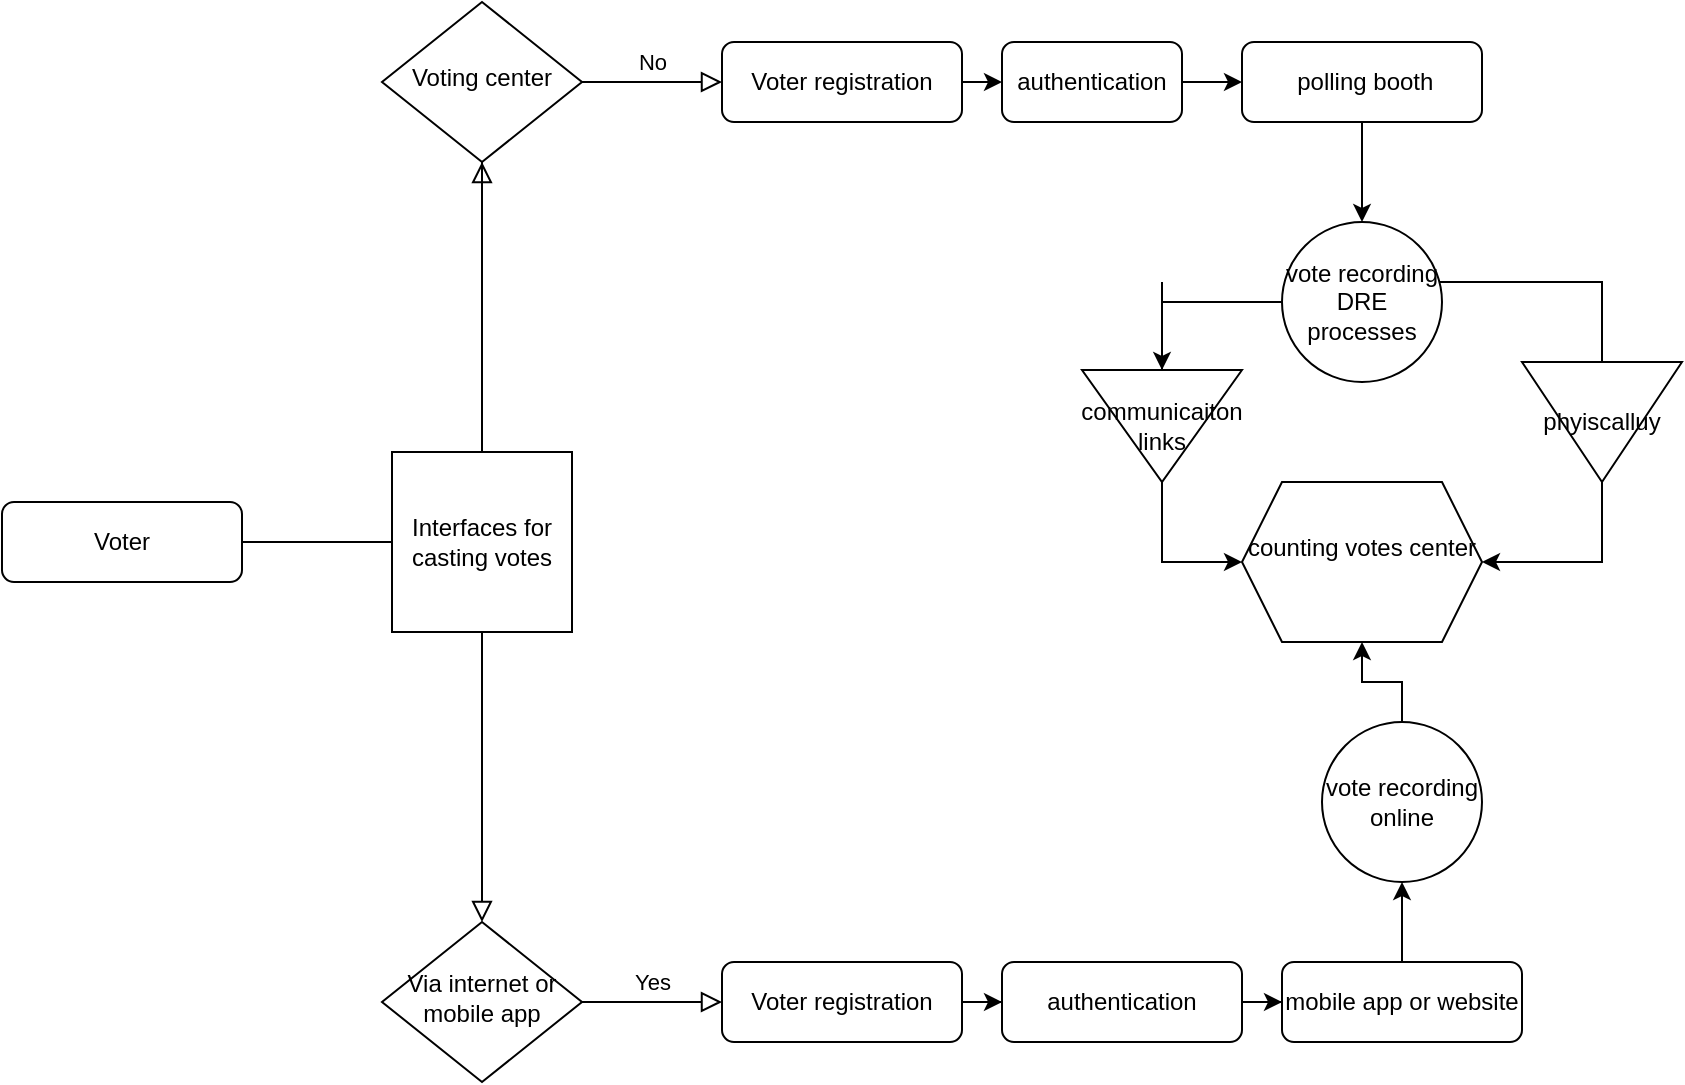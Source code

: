<mxfile version="22.1.7" type="github">
  <diagram id="C5RBs43oDa-KdzZeNtuy" name="Page-1">
    <mxGraphModel dx="1886" dy="525" grid="1" gridSize="10" guides="1" tooltips="1" connect="1" arrows="1" fold="1" page="1" pageScale="1" pageWidth="827" pageHeight="1169" math="0" shadow="0">
      <root>
        <mxCell id="WIyWlLk6GJQsqaUBKTNV-0" />
        <mxCell id="WIyWlLk6GJQsqaUBKTNV-1" parent="WIyWlLk6GJQsqaUBKTNV-0" />
        <mxCell id="WIyWlLk6GJQsqaUBKTNV-2" value="" style="rounded=0;html=1;jettySize=auto;orthogonalLoop=1;fontSize=11;endArrow=block;endFill=0;endSize=8;strokeWidth=1;shadow=0;labelBackgroundColor=none;edgeStyle=orthogonalEdgeStyle;" parent="WIyWlLk6GJQsqaUBKTNV-1" source="WIyWlLk6GJQsqaUBKTNV-3" target="WIyWlLk6GJQsqaUBKTNV-6" edge="1">
          <mxGeometry relative="1" as="geometry" />
        </mxCell>
        <mxCell id="WIyWlLk6GJQsqaUBKTNV-3" value="Voter" style="rounded=1;whiteSpace=wrap;html=1;fontSize=12;glass=0;strokeWidth=1;shadow=0;" parent="WIyWlLk6GJQsqaUBKTNV-1" vertex="1">
          <mxGeometry x="-20" y="420" width="120" height="40" as="geometry" />
        </mxCell>
        <mxCell id="WIyWlLk6GJQsqaUBKTNV-4" value="Yes" style="rounded=0;html=1;jettySize=auto;orthogonalLoop=1;fontSize=11;endArrow=block;endFill=0;endSize=8;strokeWidth=1;shadow=0;labelBackgroundColor=none;edgeStyle=orthogonalEdgeStyle;" parent="WIyWlLk6GJQsqaUBKTNV-1" source="WIyWlLk6GJQsqaUBKTNV-6" target="WIyWlLk6GJQsqaUBKTNV-10" edge="1">
          <mxGeometry y="20" relative="1" as="geometry">
            <mxPoint as="offset" />
          </mxGeometry>
        </mxCell>
        <mxCell id="WIyWlLk6GJQsqaUBKTNV-5" value="No" style="edgeStyle=orthogonalEdgeStyle;rounded=0;html=1;jettySize=auto;orthogonalLoop=1;fontSize=11;endArrow=block;endFill=0;endSize=8;strokeWidth=1;shadow=0;labelBackgroundColor=none;" parent="WIyWlLk6GJQsqaUBKTNV-1" source="WIyWlLk6GJQsqaUBKTNV-6" target="WIyWlLk6GJQsqaUBKTNV-7" edge="1">
          <mxGeometry y="10" relative="1" as="geometry">
            <mxPoint as="offset" />
          </mxGeometry>
        </mxCell>
        <mxCell id="WIyWlLk6GJQsqaUBKTNV-6" value="Voting center" style="rhombus;whiteSpace=wrap;html=1;shadow=0;fontFamily=Helvetica;fontSize=12;align=center;strokeWidth=1;spacing=6;spacingTop=-4;" parent="WIyWlLk6GJQsqaUBKTNV-1" vertex="1">
          <mxGeometry x="170" y="170" width="100" height="80" as="geometry" />
        </mxCell>
        <mxCell id="WIyWlLk6GJQsqaUBKTNV-7" value="Voter registration" style="rounded=1;whiteSpace=wrap;html=1;fontSize=12;glass=0;strokeWidth=1;shadow=0;" parent="WIyWlLk6GJQsqaUBKTNV-1" vertex="1">
          <mxGeometry x="340" y="190" width="120" height="40" as="geometry" />
        </mxCell>
        <mxCell id="WIyWlLk6GJQsqaUBKTNV-9" value="Yes" style="edgeStyle=orthogonalEdgeStyle;rounded=0;html=1;jettySize=auto;orthogonalLoop=1;fontSize=11;endArrow=block;endFill=0;endSize=8;strokeWidth=1;shadow=0;labelBackgroundColor=none;" parent="WIyWlLk6GJQsqaUBKTNV-1" source="WIyWlLk6GJQsqaUBKTNV-10" target="WIyWlLk6GJQsqaUBKTNV-12" edge="1">
          <mxGeometry y="10" relative="1" as="geometry">
            <mxPoint as="offset" />
          </mxGeometry>
        </mxCell>
        <mxCell id="WIyWlLk6GJQsqaUBKTNV-10" value="Via internet or mobile app" style="rhombus;whiteSpace=wrap;html=1;shadow=0;fontFamily=Helvetica;fontSize=12;align=center;strokeWidth=1;spacing=6;spacingTop=-4;" parent="WIyWlLk6GJQsqaUBKTNV-1" vertex="1">
          <mxGeometry x="170" y="630" width="100" height="80" as="geometry" />
        </mxCell>
        <mxCell id="oNvKH-erL2oFw-s5GAdY-20" style="edgeStyle=orthogonalEdgeStyle;rounded=0;orthogonalLoop=1;jettySize=auto;html=1;entryX=0;entryY=0.5;entryDx=0;entryDy=0;" edge="1" parent="WIyWlLk6GJQsqaUBKTNV-1" source="WIyWlLk6GJQsqaUBKTNV-12" target="oNvKH-erL2oFw-s5GAdY-18">
          <mxGeometry relative="1" as="geometry" />
        </mxCell>
        <mxCell id="WIyWlLk6GJQsqaUBKTNV-12" value="Voter registration" style="rounded=1;whiteSpace=wrap;html=1;fontSize=12;glass=0;strokeWidth=1;shadow=0;" parent="WIyWlLk6GJQsqaUBKTNV-1" vertex="1">
          <mxGeometry x="340" y="650" width="120" height="40" as="geometry" />
        </mxCell>
        <mxCell id="oNvKH-erL2oFw-s5GAdY-0" value="&amp;nbsp;polling booth" style="rounded=1;whiteSpace=wrap;html=1;fontSize=12;glass=0;strokeWidth=1;shadow=0;" vertex="1" parent="WIyWlLk6GJQsqaUBKTNV-1">
          <mxGeometry x="600" y="190" width="120" height="40" as="geometry" />
        </mxCell>
        <mxCell id="oNvKH-erL2oFw-s5GAdY-1" value="" style="endArrow=classic;html=1;rounded=0;entryX=0;entryY=0.5;entryDx=0;entryDy=0;exitX=1;exitY=0.5;exitDx=0;exitDy=0;" edge="1" parent="WIyWlLk6GJQsqaUBKTNV-1" source="oNvKH-erL2oFw-s5GAdY-14" target="oNvKH-erL2oFw-s5GAdY-0">
          <mxGeometry width="50" height="50" relative="1" as="geometry">
            <mxPoint x="380" y="310" as="sourcePoint" />
            <mxPoint x="430" y="260" as="targetPoint" />
          </mxGeometry>
        </mxCell>
        <mxCell id="oNvKH-erL2oFw-s5GAdY-10" style="edgeStyle=orthogonalEdgeStyle;rounded=0;orthogonalLoop=1;jettySize=auto;html=1;entryX=1;entryY=0.5;entryDx=0;entryDy=0;" edge="1" parent="WIyWlLk6GJQsqaUBKTNV-1" source="oNvKH-erL2oFw-s5GAdY-2" target="oNvKH-erL2oFw-s5GAdY-6">
          <mxGeometry relative="1" as="geometry">
            <mxPoint x="670.0" y="450" as="targetPoint" />
            <Array as="points">
              <mxPoint x="780" y="310" />
              <mxPoint x="780" y="450" />
            </Array>
          </mxGeometry>
        </mxCell>
        <mxCell id="oNvKH-erL2oFw-s5GAdY-12" style="edgeStyle=orthogonalEdgeStyle;rounded=0;orthogonalLoop=1;jettySize=auto;html=1;entryX=0;entryY=0.5;entryDx=0;entryDy=0;" edge="1" parent="WIyWlLk6GJQsqaUBKTNV-1" source="oNvKH-erL2oFw-s5GAdY-32" target="oNvKH-erL2oFw-s5GAdY-6">
          <mxGeometry relative="1" as="geometry">
            <mxPoint x="490.0" y="470" as="targetPoint" />
            <Array as="points">
              <mxPoint x="560" y="310" />
              <mxPoint x="560" y="450" />
            </Array>
          </mxGeometry>
        </mxCell>
        <mxCell id="oNvKH-erL2oFw-s5GAdY-2" value="vote recording DRE processes " style="ellipse;whiteSpace=wrap;html=1;aspect=fixed;" vertex="1" parent="WIyWlLk6GJQsqaUBKTNV-1">
          <mxGeometry x="620" y="280" width="80" height="80" as="geometry" />
        </mxCell>
        <mxCell id="oNvKH-erL2oFw-s5GAdY-3" value="" style="endArrow=classic;html=1;rounded=0;exitX=0.5;exitY=1;exitDx=0;exitDy=0;entryX=0.5;entryY=0;entryDx=0;entryDy=0;" edge="1" parent="WIyWlLk6GJQsqaUBKTNV-1" source="oNvKH-erL2oFw-s5GAdY-0" target="oNvKH-erL2oFw-s5GAdY-2">
          <mxGeometry width="50" height="50" relative="1" as="geometry">
            <mxPoint x="480" y="260" as="sourcePoint" />
            <mxPoint x="510" y="260" as="targetPoint" />
          </mxGeometry>
        </mxCell>
        <mxCell id="oNvKH-erL2oFw-s5GAdY-6" value="&#xa;counting votes center&#xa;&#xa;" style="shape=hexagon;perimeter=hexagonPerimeter2;whiteSpace=wrap;html=1;fixedSize=1;" vertex="1" parent="WIyWlLk6GJQsqaUBKTNV-1">
          <mxGeometry x="600" y="410" width="120" height="80" as="geometry" />
        </mxCell>
        <mxCell id="oNvKH-erL2oFw-s5GAdY-13" value="Interfaces for casting votes" style="whiteSpace=wrap;html=1;aspect=fixed;" vertex="1" parent="WIyWlLk6GJQsqaUBKTNV-1">
          <mxGeometry x="175" y="395" width="90" height="90" as="geometry" />
        </mxCell>
        <mxCell id="oNvKH-erL2oFw-s5GAdY-15" value="" style="endArrow=classic;html=1;rounded=0;entryX=0;entryY=0.5;entryDx=0;entryDy=0;exitX=1;exitY=0.5;exitDx=0;exitDy=0;" edge="1" parent="WIyWlLk6GJQsqaUBKTNV-1" source="WIyWlLk6GJQsqaUBKTNV-7" target="oNvKH-erL2oFw-s5GAdY-14">
          <mxGeometry width="50" height="50" relative="1" as="geometry">
            <mxPoint x="460" y="210" as="sourcePoint" />
            <mxPoint x="600" y="210" as="targetPoint" />
          </mxGeometry>
        </mxCell>
        <mxCell id="oNvKH-erL2oFw-s5GAdY-14" value="authentication" style="rounded=1;whiteSpace=wrap;html=1;" vertex="1" parent="WIyWlLk6GJQsqaUBKTNV-1">
          <mxGeometry x="480" y="190" width="90" height="40" as="geometry" />
        </mxCell>
        <mxCell id="oNvKH-erL2oFw-s5GAdY-24" style="edgeStyle=orthogonalEdgeStyle;rounded=0;orthogonalLoop=1;jettySize=auto;html=1;entryX=0;entryY=0.5;entryDx=0;entryDy=0;" edge="1" parent="WIyWlLk6GJQsqaUBKTNV-1" source="oNvKH-erL2oFw-s5GAdY-18" target="oNvKH-erL2oFw-s5GAdY-23">
          <mxGeometry relative="1" as="geometry" />
        </mxCell>
        <mxCell id="oNvKH-erL2oFw-s5GAdY-18" value="authentication" style="rounded=1;whiteSpace=wrap;html=1;fontSize=12;glass=0;strokeWidth=1;shadow=0;" vertex="1" parent="WIyWlLk6GJQsqaUBKTNV-1">
          <mxGeometry x="480" y="650" width="120" height="40" as="geometry" />
        </mxCell>
        <mxCell id="oNvKH-erL2oFw-s5GAdY-28" style="edgeStyle=orthogonalEdgeStyle;rounded=0;orthogonalLoop=1;jettySize=auto;html=1;" edge="1" parent="WIyWlLk6GJQsqaUBKTNV-1" source="oNvKH-erL2oFw-s5GAdY-23" target="oNvKH-erL2oFw-s5GAdY-25">
          <mxGeometry relative="1" as="geometry" />
        </mxCell>
        <mxCell id="oNvKH-erL2oFw-s5GAdY-23" value="mobile app or website" style="rounded=1;whiteSpace=wrap;html=1;fontSize=12;glass=0;strokeWidth=1;shadow=0;" vertex="1" parent="WIyWlLk6GJQsqaUBKTNV-1">
          <mxGeometry x="620" y="650" width="120" height="40" as="geometry" />
        </mxCell>
        <mxCell id="oNvKH-erL2oFw-s5GAdY-31" style="edgeStyle=orthogonalEdgeStyle;rounded=0;orthogonalLoop=1;jettySize=auto;html=1;entryX=0.5;entryY=1;entryDx=0;entryDy=0;" edge="1" parent="WIyWlLk6GJQsqaUBKTNV-1" source="oNvKH-erL2oFw-s5GAdY-25" target="oNvKH-erL2oFw-s5GAdY-6">
          <mxGeometry relative="1" as="geometry" />
        </mxCell>
        <mxCell id="oNvKH-erL2oFw-s5GAdY-25" value="&lt;div&gt;vote recording&lt;/div&gt;&lt;div&gt;online &lt;br&gt; &lt;/div&gt;" style="ellipse;whiteSpace=wrap;html=1;aspect=fixed;" vertex="1" parent="WIyWlLk6GJQsqaUBKTNV-1">
          <mxGeometry x="640" y="530" width="80" height="80" as="geometry" />
        </mxCell>
        <mxCell id="oNvKH-erL2oFw-s5GAdY-33" value="" style="edgeStyle=orthogonalEdgeStyle;rounded=0;orthogonalLoop=1;jettySize=auto;html=1;entryX=0;entryY=0.5;entryDx=0;entryDy=0;" edge="1" parent="WIyWlLk6GJQsqaUBKTNV-1" source="oNvKH-erL2oFw-s5GAdY-2" target="oNvKH-erL2oFw-s5GAdY-32">
          <mxGeometry relative="1" as="geometry">
            <mxPoint x="600" y="450" as="targetPoint" />
            <mxPoint x="621" y="310" as="sourcePoint" />
            <Array as="points" />
          </mxGeometry>
        </mxCell>
        <mxCell id="oNvKH-erL2oFw-s5GAdY-32" value="communicaiton links" style="triangle;whiteSpace=wrap;html=1;direction=south;" vertex="1" parent="WIyWlLk6GJQsqaUBKTNV-1">
          <mxGeometry x="520" y="354" width="80" height="56" as="geometry" />
        </mxCell>
        <mxCell id="oNvKH-erL2oFw-s5GAdY-34" value="phyiscalluy" style="triangle;whiteSpace=wrap;html=1;direction=south;" vertex="1" parent="WIyWlLk6GJQsqaUBKTNV-1">
          <mxGeometry x="740" y="350" width="80" height="60" as="geometry" />
        </mxCell>
      </root>
    </mxGraphModel>
  </diagram>
</mxfile>
